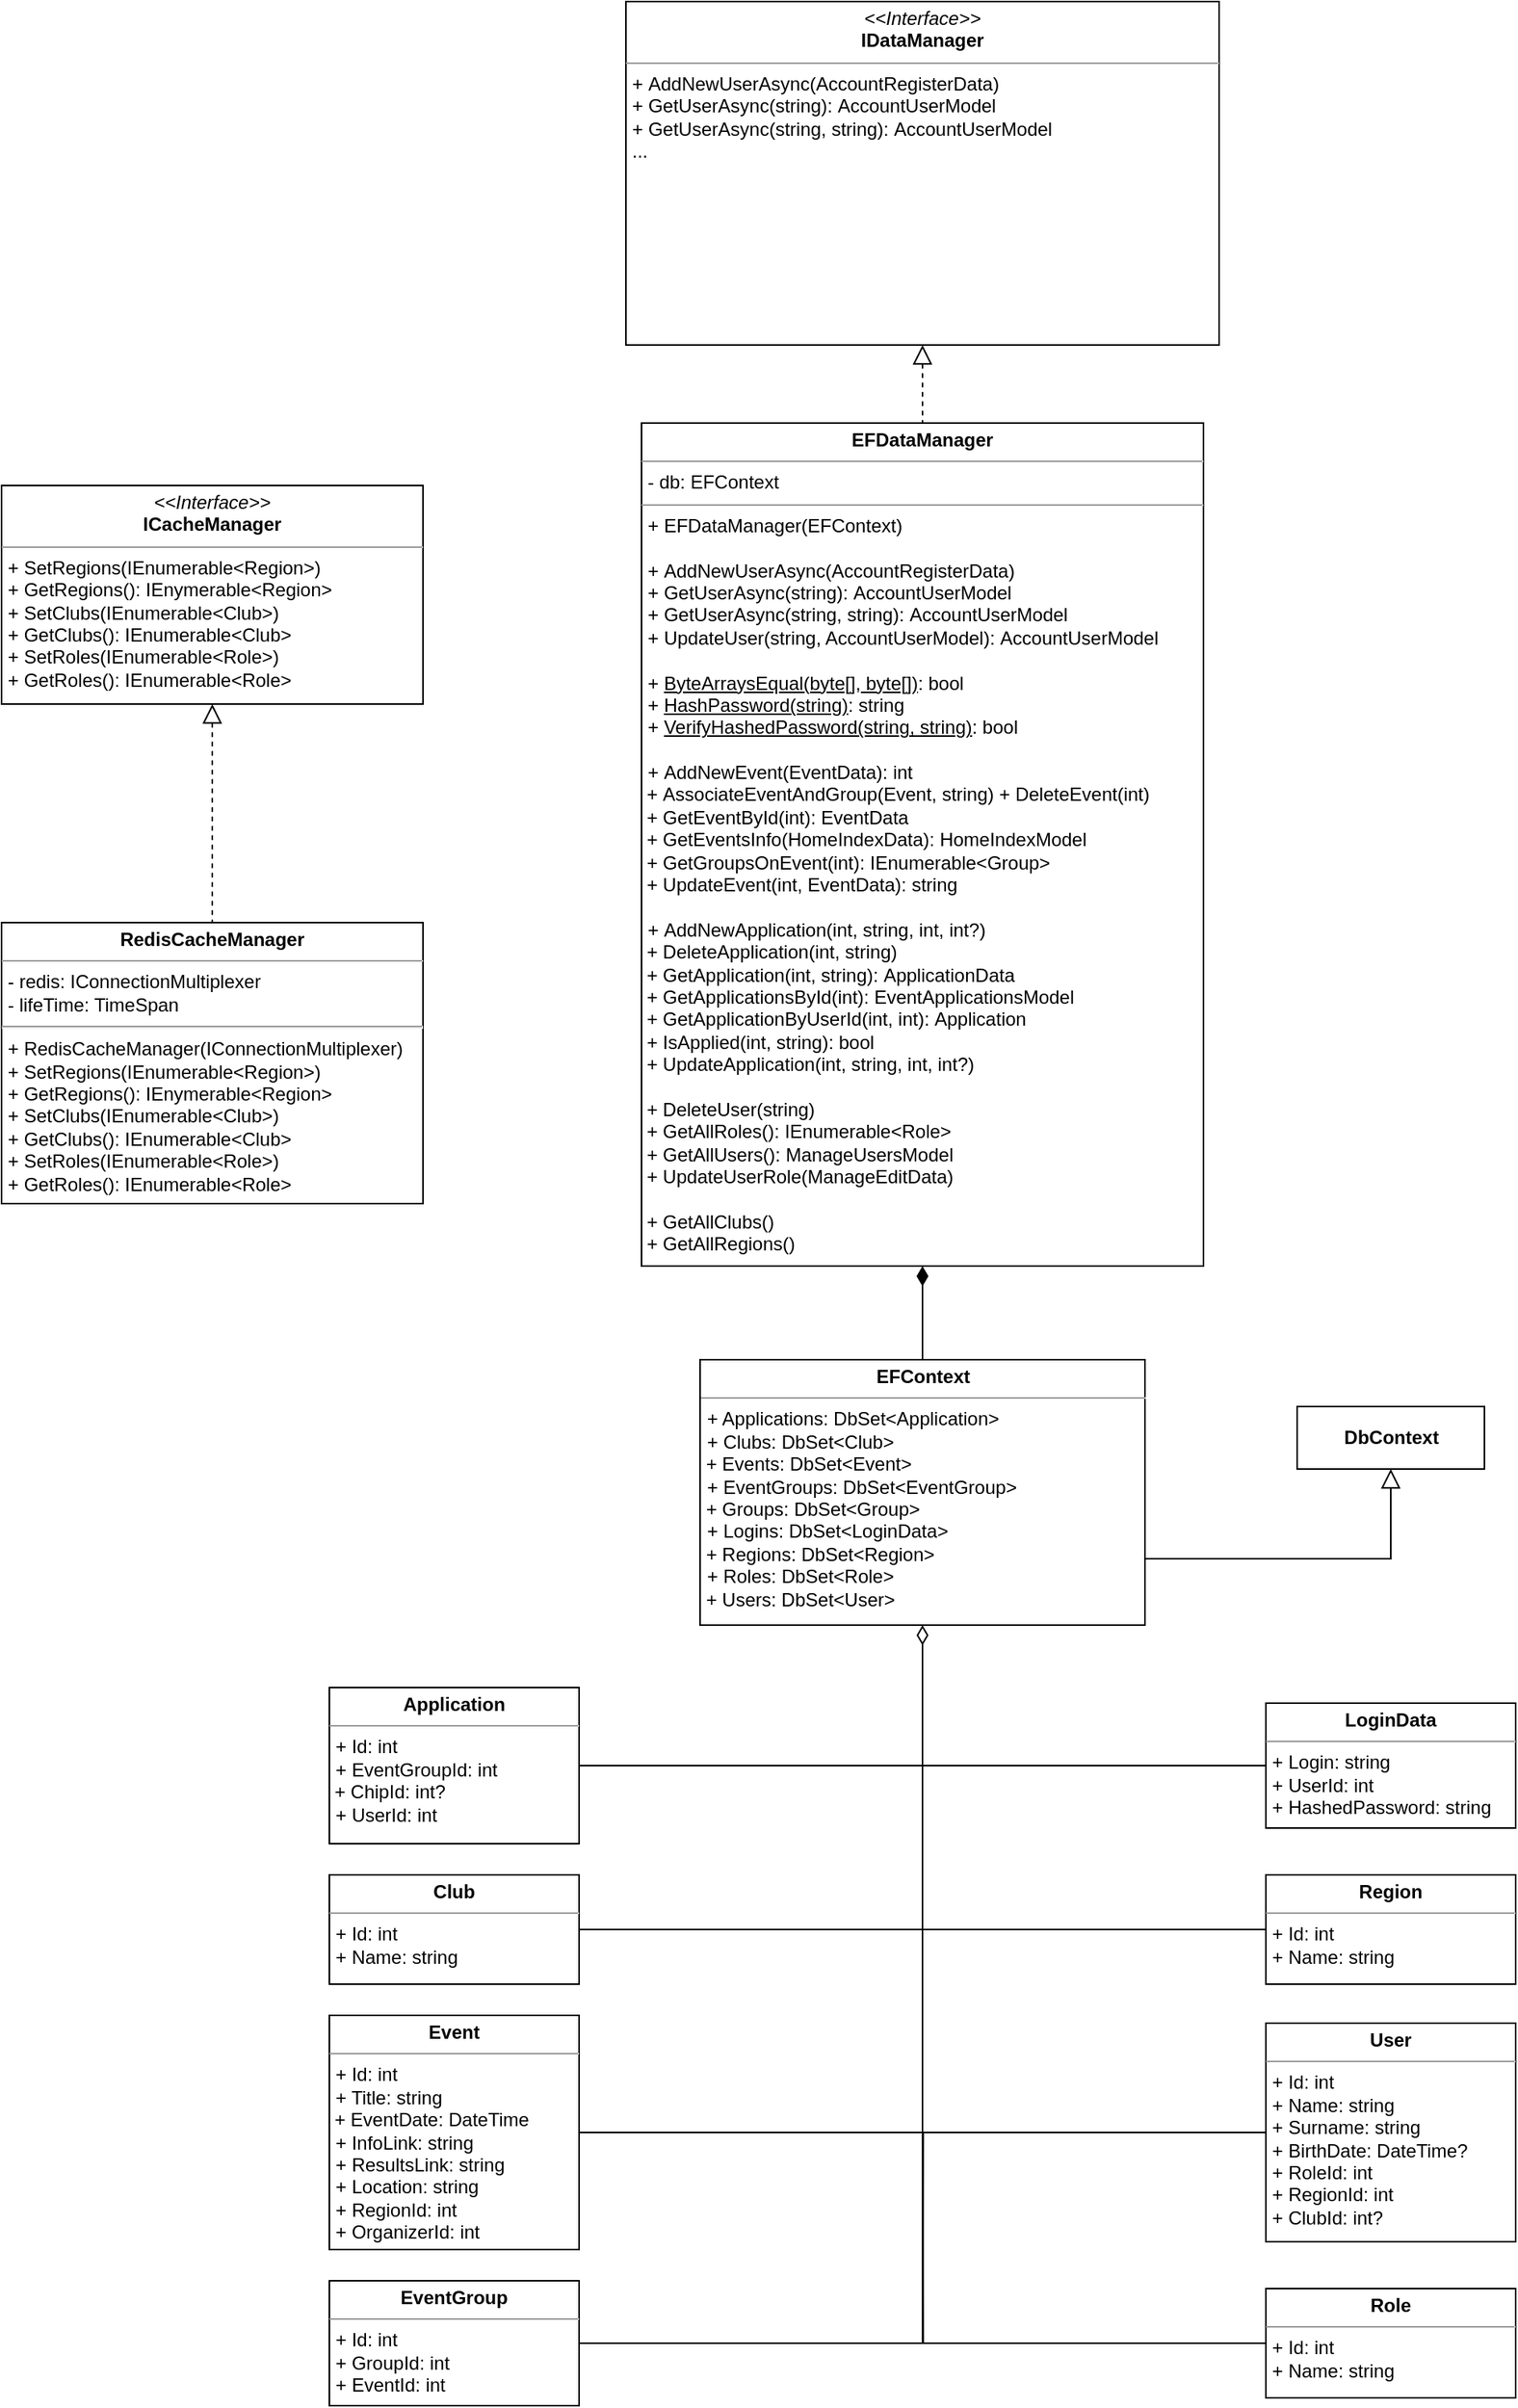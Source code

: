 <mxfile version="14.1.1" type="device"><diagram name="Page-1" id="c4acf3e9-155e-7222-9cf6-157b1a14988f"><mxGraphModel dx="4152" dy="3361" grid="1" gridSize="10" guides="1" tooltips="1" connect="1" arrows="1" fold="1" page="1" pageScale="1" pageWidth="827" pageHeight="1169" background="#ffffff" math="0" shadow="0"><root><mxCell id="0"/><mxCell id="1" parent="0"/><mxCell id="Z_ncXvbdv4dtOjAY7b-O-5" style="edgeStyle=orthogonalEdgeStyle;rounded=0;orthogonalLoop=1;jettySize=auto;html=1;exitX=0.5;exitY=1;exitDx=0;exitDy=0;endArrow=none;endFill=0;endSize=10;strokeWidth=1;startSize=10;startArrow=block;startFill=0;dashed=1;jumpStyle=none;targetPerimeterSpacing=0;" parent="1" source="Z_ncXvbdv4dtOjAY7b-O-1" target="Z_ncXvbdv4dtOjAY7b-O-2" edge="1"><mxGeometry relative="1" as="geometry"/></mxCell><mxCell id="Z_ncXvbdv4dtOjAY7b-O-1" value="&lt;p style=&quot;margin: 4px 0px 0px ; text-align: center&quot;&gt;&lt;i&gt;&amp;lt;&amp;lt;Interface&amp;gt;&amp;gt;&lt;/i&gt;&lt;br&gt;&lt;b&gt;IDataManager&lt;/b&gt;&lt;/p&gt;&lt;hr size=&quot;1&quot;&gt;&lt;p style=&quot;margin: 0px 0px 0px 4px&quot;&gt;&lt;/p&gt;&lt;p style=&quot;margin: 0px 0px 0px 4px&quot;&gt;+&amp;nbsp;AddNewUserAsync(AccountRegisterData)&lt;/p&gt;&lt;p style=&quot;margin: 0px 0px 0px 4px&quot;&gt;+&amp;nbsp;GetUserAsync(string):&amp;nbsp;AccountUserModel&lt;/p&gt;&lt;p style=&quot;margin: 0px 0px 0px 4px&quot;&gt;+&amp;nbsp;GetUserAsync(string, string):&amp;nbsp;AccountUserModel&lt;/p&gt;&lt;p style=&quot;margin: 0px 0px 0px 4px&quot;&gt;...&lt;/p&gt;&lt;p style=&quot;margin: 0px 0px 0px 4px&quot;&gt;&lt;br&gt;&lt;/p&gt;" style="verticalAlign=top;align=left;overflow=fill;fontSize=12;fontFamily=Helvetica;html=1;" parent="1" vertex="1"><mxGeometry x="760" y="-900" width="380" height="220" as="geometry"/></mxCell><mxCell id="Z_ncXvbdv4dtOjAY7b-O-2" value="&lt;p style=&quot;margin: 4px 0px 0px ; text-align: center&quot;&gt;&lt;b&gt;EFDataManager&lt;/b&gt;&lt;/p&gt;&lt;hr size=&quot;1&quot;&gt;&lt;p style=&quot;margin: 0px 0px 0px 4px&quot;&gt;- db: EFContext&amp;nbsp;&lt;/p&gt;&lt;hr size=&quot;1&quot;&gt;&lt;p style=&quot;margin: 0px 0px 0px 4px&quot;&gt;+ EFDataManager(EFContext)&lt;br&gt;&lt;/p&gt;&lt;p style=&quot;margin: 0px 0px 0px 4px&quot;&gt;&lt;br&gt;&lt;/p&gt;&lt;p style=&quot;margin: 0px 0px 0px 4px&quot;&gt;+&amp;nbsp;AddNewUserAsync(AccountRegisterData)&lt;/p&gt;&lt;p style=&quot;margin: 0px 0px 0px 4px&quot;&gt;&lt;span&gt;+&amp;nbsp;GetUserAsync(string):&amp;nbsp;AccountUserModel&lt;/span&gt;&lt;/p&gt;&lt;p style=&quot;margin: 0px 0px 0px 4px&quot;&gt;+&amp;nbsp;GetUserAsync(string, string):&amp;nbsp;AccountUserModel&lt;/p&gt;&lt;p style=&quot;margin: 0px 0px 0px 4px&quot;&gt;+&amp;nbsp;UpdateUser(string, AccountUserModel):&amp;nbsp;AccountUserModel&lt;/p&gt;&lt;p style=&quot;margin: 0px 0px 0px 4px&quot;&gt;&lt;br&gt;&lt;/p&gt;&lt;p style=&quot;margin: 0px 0px 0px 4px&quot;&gt;+&amp;nbsp;&lt;u&gt;ByteArraysEqual(byte[], byte[])&lt;/u&gt;:&amp;nbsp;bool&lt;br&gt;&lt;/p&gt;&lt;p style=&quot;margin: 0px 0px 0px 4px&quot;&gt;+&amp;nbsp;&lt;u&gt;HashPassword(string)&lt;/u&gt;:&amp;nbsp;string&lt;/p&gt;&lt;p style=&quot;margin: 0px 0px 0px 4px&quot;&gt;+&amp;nbsp;&lt;u&gt;VerifyHashedPassword(string, string)&lt;/u&gt;:&amp;nbsp;bool&lt;/p&gt;&lt;p style=&quot;margin: 0px 0px 0px 4px&quot;&gt;&lt;br&gt;&lt;/p&gt;&lt;p style=&quot;margin: 0px 0px 0px 4px&quot;&gt;+&amp;nbsp;AddNewEvent(EventData): int&lt;/p&gt;&amp;nbsp;+&amp;nbsp;AssociateEventAndGroup(Event, string)&amp;nbsp;+ DeleteEvent(int)&lt;br&gt;&lt;span&gt;&amp;nbsp;+&amp;nbsp;GetEventById(int):&amp;nbsp;EventData&lt;br&gt;&lt;/span&gt;&lt;span&gt;&amp;nbsp;+&amp;nbsp;GetEventsInfo(HomeIndexData):&amp;nbsp;HomeIndexModel&lt;/span&gt;&lt;span&gt;&lt;br&gt;&lt;/span&gt;&amp;nbsp;+&amp;nbsp;GetGroupsOnEvent(int):&amp;nbsp;IEnumerable&amp;lt;Group&amp;gt;&lt;br&gt;&lt;span&gt;&amp;nbsp;+&amp;nbsp;UpdateEvent(int, EventData):&amp;nbsp;string&lt;/span&gt;&lt;br&gt;&lt;p style=&quot;margin: 0px 0px 0px 4px&quot;&gt;&lt;br&gt;&lt;/p&gt;&lt;p style=&quot;margin: 0px 0px 0px 4px&quot;&gt;+&amp;nbsp;AddNewApplication(int, string, int, int?)&lt;br&gt;&lt;/p&gt;&amp;nbsp;+&amp;nbsp;DeleteApplication(int, string)&lt;br&gt;&lt;span&gt;&amp;nbsp;+&amp;nbsp;GetApplication(int, string):&amp;nbsp;ApplicationData&lt;/span&gt;&lt;br&gt;&amp;nbsp;+&amp;nbsp;GetApplicationsById(int):&amp;nbsp;EventApplicationsModel&lt;br&gt;&lt;span&gt;&amp;nbsp;+&amp;nbsp;GetApplicationByUserId(int, int):&amp;nbsp;Application&lt;br&gt;&lt;/span&gt;&lt;span&gt;&amp;nbsp;+&amp;nbsp;IsApplied(int, string):&amp;nbsp;bool&lt;br&gt;&lt;/span&gt;&lt;span&gt;&amp;nbsp;+&amp;nbsp;UpdateApplication(int, string, int, int?)&lt;br&gt;&lt;br&gt;&lt;/span&gt;&lt;span&gt;&amp;nbsp;+ DeleteUser(string)&lt;br&gt;&amp;nbsp;+ GetAllRoles(): IEnumerable&amp;lt;Role&amp;gt;&lt;br&gt;&amp;nbsp;+ GetAllUsers(): ManageUsersModel&lt;br&gt;&amp;nbsp;+ UpdateUserRole(ManageEditData)&lt;br&gt;&lt;br&gt;&amp;nbsp;+ GetAllClubs()&lt;br&gt;&amp;nbsp;+ GetAllRegions()&lt;br&gt;&lt;/span&gt;" style="verticalAlign=top;align=left;overflow=fill;fontSize=12;fontFamily=Helvetica;html=1;" parent="1" vertex="1"><mxGeometry x="770" y="-630" width="360" height="540" as="geometry"/></mxCell><mxCell id="Z_ncXvbdv4dtOjAY7b-O-4" style="edgeStyle=orthogonalEdgeStyle;rounded=0;orthogonalLoop=1;jettySize=auto;html=1;exitX=0.5;exitY=0;exitDx=0;exitDy=0;entryX=0.5;entryY=1;entryDx=0;entryDy=0;endArrow=diamondThin;endFill=1;strokeWidth=1;endSize=10;" parent="1" source="Z_ncXvbdv4dtOjAY7b-O-3" target="Z_ncXvbdv4dtOjAY7b-O-2" edge="1"><mxGeometry relative="1" as="geometry"/></mxCell><mxCell id="Z_ncXvbdv4dtOjAY7b-O-3" value="&lt;p style=&quot;margin: 4px 0px 0px ; text-align: center&quot;&gt;&lt;span style=&quot;text-align: left&quot;&gt;&lt;b&gt;EFContext&lt;/b&gt;&lt;/span&gt;&lt;br&gt;&lt;/p&gt;&lt;hr size=&quot;1&quot;&gt;&lt;p style=&quot;margin: 0px 0px 0px 4px&quot;&gt;+ Applications: DbSet&amp;lt;Application&amp;gt;&lt;/p&gt;&lt;p style=&quot;margin: 0px 0px 0px 4px&quot;&gt;+ Clubs: DbSet&amp;lt;Club&amp;gt;&lt;br&gt;&lt;/p&gt;&amp;nbsp;+ Events: DbSet&amp;lt;Event&amp;gt;&lt;br&gt;&lt;p style=&quot;margin: 0px 0px 0px 4px&quot;&gt;+ EventGroups: DbSet&amp;lt;EventGroup&amp;gt;&lt;br&gt;&lt;/p&gt;&amp;nbsp;+ Groups: DbSet&amp;lt;Group&amp;gt;&lt;br&gt;&lt;p style=&quot;margin: 0px 0px 0px 4px&quot;&gt;+ Logins: DbSet&amp;lt;LoginData&amp;gt;&lt;br&gt;&lt;/p&gt;&amp;nbsp;+ Regions: DbSet&amp;lt;Region&amp;gt;&lt;br&gt;&lt;p style=&quot;margin: 0px 0px 0px 4px&quot;&gt;+ Roles: DbSet&amp;lt;Role&amp;gt;&lt;br&gt;&lt;/p&gt;&amp;nbsp;+ Users: DbSet&amp;lt;User&amp;gt;" style="verticalAlign=top;align=left;overflow=fill;fontSize=12;fontFamily=Helvetica;html=1;" parent="1" vertex="1"><mxGeometry x="807.5" y="-30" width="285" height="170" as="geometry"/></mxCell><mxCell id="Z_ncXvbdv4dtOjAY7b-O-14" style="edgeStyle=orthogonalEdgeStyle;rounded=0;jumpStyle=none;orthogonalLoop=1;jettySize=auto;html=1;exitX=0.5;exitY=1;exitDx=0;exitDy=0;entryX=1;entryY=0.75;entryDx=0;entryDy=0;startArrow=block;startFill=0;startSize=10;endArrow=none;endFill=0;endSize=10;targetPerimeterSpacing=0;strokeWidth=1;" parent="1" source="Z_ncXvbdv4dtOjAY7b-O-13" target="Z_ncXvbdv4dtOjAY7b-O-3" edge="1"><mxGeometry relative="1" as="geometry"/></mxCell><mxCell id="Z_ncXvbdv4dtOjAY7b-O-13" value="&lt;b&gt;DbContext&lt;/b&gt;" style="html=1;rounded=0;shadow=0;glass=0;comic=0;align=center;" parent="1" vertex="1"><mxGeometry x="1190" width="120" height="40" as="geometry"/></mxCell><mxCell id="Z_ncXvbdv4dtOjAY7b-O-20" style="edgeStyle=orthogonalEdgeStyle;rounded=0;jumpStyle=none;orthogonalLoop=1;jettySize=auto;html=1;entryX=0.5;entryY=1;entryDx=0;entryDy=0;startArrow=none;startFill=0;startSize=10;endArrow=diamondThin;endFill=0;endSize=10;targetPerimeterSpacing=0;strokeWidth=1;exitX=1;exitY=0.5;exitDx=0;exitDy=0;" parent="1" source="FiiOyUTuuYjbMigCI0gP-4" target="Z_ncXvbdv4dtOjAY7b-O-3" edge="1"><mxGeometry relative="1" as="geometry"><mxPoint x="1080" y="580" as="sourcePoint"/><mxPoint x="960" y="330.0" as="targetPoint"/><Array as="points"><mxPoint x="950" y="600"/></Array></mxGeometry></mxCell><mxCell id="FiiOyUTuuYjbMigCI0gP-18" style="edgeStyle=orthogonalEdgeStyle;rounded=0;orthogonalLoop=1;jettySize=auto;html=1;exitX=1;exitY=0.5;exitDx=0;exitDy=0;endArrow=None;" parent="1" source="FiiOyUTuuYjbMigCI0gP-1" edge="1"><mxGeometry relative="1" as="geometry"><mxPoint x="950" y="230" as="targetPoint"/></mxGeometry></mxCell><mxCell id="FiiOyUTuuYjbMigCI0gP-1" value="&lt;p style=&quot;margin: 4px 0px 0px ; text-align: center&quot;&gt;&lt;span style=&quot;text-align: left&quot;&gt;&lt;b&gt;Application&lt;/b&gt;&lt;/span&gt;&lt;br&gt;&lt;/p&gt;&lt;hr size=&quot;1&quot;&gt;&lt;p style=&quot;margin: 0px 0px 0px 4px&quot;&gt;+ Id: int&lt;/p&gt;&lt;p style=&quot;margin: 0px 0px 0px 4px&quot;&gt;+ EventGroupId: int&lt;br&gt;&lt;/p&gt;&amp;nbsp;+ ChipId: int?&lt;br&gt;&lt;p style=&quot;margin: 0px 0px 0px 4px&quot;&gt;+ UserId: int&lt;/p&gt;" style="verticalAlign=top;align=left;overflow=fill;fontSize=12;fontFamily=Helvetica;html=1;" parent="1" vertex="1"><mxGeometry x="570" y="180" width="160" height="100" as="geometry"/></mxCell><mxCell id="FiiOyUTuuYjbMigCI0gP-20" style="edgeStyle=orthogonalEdgeStyle;rounded=0;orthogonalLoop=1;jettySize=auto;html=1;exitX=1;exitY=0.5;exitDx=0;exitDy=0;endArrow=None;" parent="1" source="FiiOyUTuuYjbMigCI0gP-2" edge="1"><mxGeometry relative="1" as="geometry"><mxPoint x="950" y="335" as="targetPoint"/></mxGeometry></mxCell><mxCell id="FiiOyUTuuYjbMigCI0gP-2" value="&lt;p style=&quot;margin: 4px 0px 0px ; text-align: center&quot;&gt;&lt;span style=&quot;text-align: left&quot;&gt;&lt;b&gt;Club&lt;/b&gt;&lt;/span&gt;&lt;br&gt;&lt;/p&gt;&lt;hr size=&quot;1&quot;&gt;&lt;p style=&quot;margin: 0px 0px 0px 4px&quot;&gt;+ Id: int&lt;/p&gt;&lt;p style=&quot;margin: 0px 0px 0px 4px&quot;&gt;+ Name: string&lt;/p&gt;" style="verticalAlign=top;align=left;overflow=fill;fontSize=12;fontFamily=Helvetica;html=1;" parent="1" vertex="1"><mxGeometry x="570" y="300" width="160" height="70" as="geometry"/></mxCell><mxCell id="FiiOyUTuuYjbMigCI0gP-22" style="endArrow=None;edgeStyle=orthogonalEdgeStyle;rounded=0;orthogonalLoop=1;jettySize=auto;html=1;exitX=1;exitY=0.5;exitDx=0;exitDy=0;" parent="1" source="FiiOyUTuuYjbMigCI0gP-3" edge="1"><mxGeometry relative="1" as="geometry"><mxPoint x="950" y="465" as="targetPoint"/></mxGeometry></mxCell><mxCell id="FiiOyUTuuYjbMigCI0gP-3" value="&lt;p style=&quot;margin: 4px 0px 0px ; text-align: center&quot;&gt;&lt;span style=&quot;text-align: left&quot;&gt;&lt;b&gt;Event&lt;/b&gt;&lt;/span&gt;&lt;br&gt;&lt;/p&gt;&lt;hr size=&quot;1&quot;&gt;&lt;p style=&quot;margin: 0px 0px 0px 4px&quot;&gt;+ Id: int&lt;/p&gt;&lt;p style=&quot;margin: 0px 0px 0px 4px&quot;&gt;+ Title: string&lt;br&gt;&lt;/p&gt;&amp;nbsp;+ EventDate: DateTime&lt;br&gt;&lt;p style=&quot;margin: 0px 0px 0px 4px&quot;&gt;+ InfoLink: string&lt;/p&gt;&lt;p style=&quot;margin: 0px 0px 0px 4px&quot;&gt;+ ResultsLink: string&lt;/p&gt;&lt;p style=&quot;margin: 0px 0px 0px 4px&quot;&gt;+ Location: string&lt;/p&gt;&lt;p style=&quot;margin: 0px 0px 0px 4px&quot;&gt;+ RegionId: int&lt;/p&gt;&lt;p style=&quot;margin: 0px 0px 0px 4px&quot;&gt;+ OrganizerId: int&lt;/p&gt;" style="verticalAlign=top;align=left;overflow=fill;fontSize=12;fontFamily=Helvetica;html=1;" parent="1" vertex="1"><mxGeometry x="570" y="390" width="160" height="150" as="geometry"/></mxCell><mxCell id="FiiOyUTuuYjbMigCI0gP-4" value="&lt;p style=&quot;text-align: center ; margin: 4px 0px 0px&quot;&gt;&lt;b&gt;EventGroup&lt;/b&gt;&lt;/p&gt;&lt;hr size=&quot;1&quot;&gt;&lt;p style=&quot;margin: 0px 0px 0px 4px&quot;&gt;+ Id: int&lt;/p&gt;&lt;p style=&quot;margin: 0px 0px 0px 4px&quot;&gt;+ GroupId: int&lt;/p&gt;&lt;p style=&quot;margin: 0px 0px 0px 4px&quot;&gt;+ EventId: int&lt;/p&gt;" style="verticalAlign=top;align=left;overflow=fill;fontSize=12;fontFamily=Helvetica;html=1;" parent="1" vertex="1"><mxGeometry x="570" y="560" width="160" height="80" as="geometry"/></mxCell><mxCell id="FiiOyUTuuYjbMigCI0gP-19" style="edgeStyle=orthogonalEdgeStyle;rounded=0;orthogonalLoop=1;jettySize=auto;html=1;endArrow=None;" parent="1" source="FiiOyUTuuYjbMigCI0gP-6" edge="1"><mxGeometry relative="1" as="geometry"><mxPoint x="950" y="230" as="targetPoint"/></mxGeometry></mxCell><mxCell id="FiiOyUTuuYjbMigCI0gP-6" value="&lt;p style=&quot;text-align: center ; margin: 4px 0px 0px&quot;&gt;&lt;b&gt;LoginData&lt;/b&gt;&lt;/p&gt;&lt;hr size=&quot;1&quot;&gt;&lt;p style=&quot;margin: 0px 0px 0px 4px&quot;&gt;+ Login: string&lt;/p&gt;&lt;p style=&quot;margin: 0px 0px 0px 4px&quot;&gt;+ UserId: int&lt;/p&gt;&lt;p style=&quot;margin: 0px 0px 0px 4px&quot;&gt;+ HashedPassword: string&lt;/p&gt;" style="verticalAlign=top;align=left;overflow=fill;fontSize=12;fontFamily=Helvetica;html=1;" parent="1" vertex="1"><mxGeometry x="1170" y="190" width="160" height="80" as="geometry"/></mxCell><mxCell id="FiiOyUTuuYjbMigCI0gP-21" style="edgeStyle=orthogonalEdgeStyle;rounded=0;orthogonalLoop=1;jettySize=auto;html=1;exitX=0;exitY=0.5;exitDx=0;exitDy=0;endArrow=None;" parent="1" source="FiiOyUTuuYjbMigCI0gP-7" edge="1"><mxGeometry relative="1" as="geometry"><mxPoint x="950" y="335" as="targetPoint"/></mxGeometry></mxCell><mxCell id="FiiOyUTuuYjbMigCI0gP-7" value="&lt;p style=&quot;text-align: center ; margin: 4px 0px 0px&quot;&gt;&lt;b&gt;Region&lt;/b&gt;&lt;/p&gt;&lt;hr size=&quot;1&quot;&gt;&lt;p style=&quot;margin: 0px 0px 0px 4px&quot;&gt;+ Id: int&lt;/p&gt;&lt;p style=&quot;margin: 0px 0px 0px 4px&quot;&gt;+ Name: string&lt;/p&gt;" style="verticalAlign=top;align=left;overflow=fill;fontSize=12;fontFamily=Helvetica;html=1;" parent="1" vertex="1"><mxGeometry x="1170" y="300" width="160" height="70" as="geometry"/></mxCell><mxCell id="FiiOyUTuuYjbMigCI0gP-25" style="endArrow=None;edgeStyle=orthogonalEdgeStyle;rounded=0;orthogonalLoop=1;jettySize=auto;html=1;" parent="1" source="FiiOyUTuuYjbMigCI0gP-8" edge="1"><mxGeometry relative="1" as="geometry"><mxPoint x="950" y="465" as="targetPoint"/></mxGeometry></mxCell><mxCell id="FiiOyUTuuYjbMigCI0gP-8" value="&lt;p style=&quot;text-align: center ; margin: 4px 0px 0px&quot;&gt;&lt;b&gt;Role&lt;/b&gt;&lt;/p&gt;&lt;hr size=&quot;1&quot;&gt;&lt;p style=&quot;margin: 0px 0px 0px 4px&quot;&gt;+ Id: int&lt;/p&gt;&lt;p style=&quot;margin: 0px 0px 0px 4px&quot;&gt;+ Name: string&lt;/p&gt;" style="verticalAlign=top;align=left;overflow=fill;fontSize=12;fontFamily=Helvetica;html=1;" parent="1" vertex="1"><mxGeometry x="1170" y="565" width="160" height="70" as="geometry"/></mxCell><mxCell id="FiiOyUTuuYjbMigCI0gP-24" style="endArrow=None;edgeStyle=orthogonalEdgeStyle;rounded=0;orthogonalLoop=1;jettySize=auto;html=1;" parent="1" source="FiiOyUTuuYjbMigCI0gP-9" edge="1"><mxGeometry relative="1" as="geometry"><mxPoint x="950" y="600" as="targetPoint"/></mxGeometry></mxCell><mxCell id="FiiOyUTuuYjbMigCI0gP-9" value="&lt;p style=&quot;text-align: center ; margin: 4px 0px 0px&quot;&gt;&lt;b&gt;User&lt;/b&gt;&lt;/p&gt;&lt;hr size=&quot;1&quot;&gt;&lt;p style=&quot;margin: 0px 0px 0px 4px&quot;&gt;+ Id: int&lt;/p&gt;&lt;p style=&quot;margin: 0px 0px 0px 4px&quot;&gt;+ Name: string&lt;/p&gt;&lt;p style=&quot;margin: 0px 0px 0px 4px&quot;&gt;+ Surname: string&lt;/p&gt;&lt;p style=&quot;margin: 0px 0px 0px 4px&quot;&gt;+ BirthDate: DateTime?&lt;/p&gt;&lt;p style=&quot;margin: 0px 0px 0px 4px&quot;&gt;+ RoleId: int&lt;/p&gt;&lt;p style=&quot;margin: 0px 0px 0px 4px&quot;&gt;+ RegionId: int&lt;/p&gt;&lt;p style=&quot;margin: 0px 0px 0px 4px&quot;&gt;+ ClubId: int?&lt;/p&gt;" style="verticalAlign=top;align=left;overflow=fill;fontSize=12;fontFamily=Helvetica;html=1;" parent="1" vertex="1"><mxGeometry x="1170" y="395" width="160" height="140" as="geometry"/></mxCell><mxCell id="w41UionNRws4GHA59WeE-1" value="&lt;p style=&quot;margin: 4px 0px 0px ; text-align: center&quot;&gt;&lt;i&gt;&amp;lt;&amp;lt;Interface&amp;gt;&amp;gt;&lt;/i&gt;&lt;br&gt;&lt;b&gt;ICacheManager&lt;/b&gt;&lt;/p&gt;&lt;hr size=&quot;1&quot;&gt;&lt;p style=&quot;margin: 0px 0px 0px 4px&quot;&gt;&lt;/p&gt;&lt;p style=&quot;margin: 0px 0px 0px 4px&quot;&gt;+&amp;nbsp;SetRegions(IEnumerable&amp;lt;Region&amp;gt;)&lt;/p&gt;&lt;p style=&quot;margin: 0px 0px 0px 4px&quot;&gt;+ GetRegions(): IEnymerable&amp;lt;Region&amp;gt;&lt;/p&gt;&lt;p style=&quot;margin: 0px 0px 0px 4px&quot;&gt;+&amp;nbsp;SetClubs(IEnumerable&amp;lt;Club&amp;gt;)&lt;/p&gt;&lt;p style=&quot;margin: 0px 0px 0px 4px&quot;&gt;+&amp;nbsp;GetClubs():&amp;nbsp;IEnumerable&amp;lt;Club&amp;gt;&lt;/p&gt;&lt;p style=&quot;margin: 0px 0px 0px 4px&quot;&gt;+&amp;nbsp;SetRoles(IEnumerable&amp;lt;Role&amp;gt;)&lt;/p&gt;&lt;p style=&quot;margin: 0px 0px 0px 4px&quot;&gt;+&amp;nbsp;GetRoles():&amp;nbsp;IEnumerable&amp;lt;Role&amp;gt;&lt;/p&gt;&lt;p style=&quot;margin: 0px 0px 0px 4px&quot;&gt;&lt;br&gt;&lt;/p&gt;" style="verticalAlign=top;align=left;overflow=fill;fontSize=12;fontFamily=Helvetica;html=1;" vertex="1" parent="1"><mxGeometry x="360" y="-590" width="270" height="140" as="geometry"/></mxCell><mxCell id="w41UionNRws4GHA59WeE-2" value="&lt;p style=&quot;margin: 4px 0px 0px ; text-align: center&quot;&gt;&lt;b&gt;RedisCacheManager&lt;/b&gt;&lt;/p&gt;&lt;hr size=&quot;1&quot;&gt;&lt;p style=&quot;margin: 0px 0px 0px 4px&quot;&gt;&lt;/p&gt;&lt;p style=&quot;margin: 0px 0px 0px 4px&quot;&gt;- redis: IConnectionMultiplexer&lt;/p&gt;&lt;p style=&quot;margin: 0px 0px 0px 4px&quot;&gt;- lifeTime: TimeSpan&lt;/p&gt;&lt;hr&gt;&lt;p style=&quot;margin: 0px 0px 0px 4px&quot;&gt;+ RedisCacheManager(IConnectionMultiplexer)&lt;br&gt;&lt;/p&gt;&lt;p style=&quot;margin: 0px 0px 0px 4px&quot;&gt;+&amp;nbsp;SetRegions(IEnumerable&amp;lt;Region&amp;gt;)&lt;/p&gt;&lt;p style=&quot;margin: 0px 0px 0px 4px&quot;&gt;+ GetRegions(): IEnymerable&amp;lt;Region&amp;gt;&lt;/p&gt;&lt;p style=&quot;margin: 0px 0px 0px 4px&quot;&gt;+&amp;nbsp;SetClubs(IEnumerable&amp;lt;Club&amp;gt;)&lt;/p&gt;&lt;p style=&quot;margin: 0px 0px 0px 4px&quot;&gt;+&amp;nbsp;GetClubs():&amp;nbsp;IEnumerable&amp;lt;Club&amp;gt;&lt;/p&gt;&lt;p style=&quot;margin: 0px 0px 0px 4px&quot;&gt;+&amp;nbsp;SetRoles(IEnumerable&amp;lt;Role&amp;gt;)&lt;/p&gt;&lt;p style=&quot;margin: 0px 0px 0px 4px&quot;&gt;+&amp;nbsp;GetRoles():&amp;nbsp;IEnumerable&amp;lt;Role&amp;gt;&lt;/p&gt;&lt;p style=&quot;margin: 0px 0px 0px 4px&quot;&gt;&lt;br&gt;&lt;/p&gt;" style="verticalAlign=top;align=left;overflow=fill;fontSize=12;fontFamily=Helvetica;html=1;" vertex="1" parent="1"><mxGeometry x="360" y="-310" width="270" height="180" as="geometry"/></mxCell><mxCell id="w41UionNRws4GHA59WeE-3" style="edgeStyle=orthogonalEdgeStyle;rounded=0;orthogonalLoop=1;jettySize=auto;html=1;exitX=0.5;exitY=1;exitDx=0;exitDy=0;endArrow=none;endFill=0;endSize=10;strokeWidth=1;startSize=10;startArrow=block;startFill=0;dashed=1;jumpStyle=none;targetPerimeterSpacing=0;entryX=0.5;entryY=0;entryDx=0;entryDy=0;" edge="1" parent="1" source="w41UionNRws4GHA59WeE-1" target="w41UionNRws4GHA59WeE-2"><mxGeometry relative="1" as="geometry"><mxPoint x="970" y="-395" as="sourcePoint"/><mxPoint x="970" y="-345" as="targetPoint"/><Array as="points"><mxPoint x="495" y="-315"/></Array></mxGeometry></mxCell></root></mxGraphModel></diagram></mxfile>